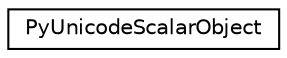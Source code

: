 digraph "Graphical Class Hierarchy"
{
 // LATEX_PDF_SIZE
  edge [fontname="Helvetica",fontsize="10",labelfontname="Helvetica",labelfontsize="10"];
  node [fontname="Helvetica",fontsize="10",shape=record];
  rankdir="LR";
  Node0 [label="PyUnicodeScalarObject",height=0.2,width=0.4,color="black", fillcolor="white", style="filled",URL="$structPyUnicodeScalarObject.html",tooltip=" "];
}
